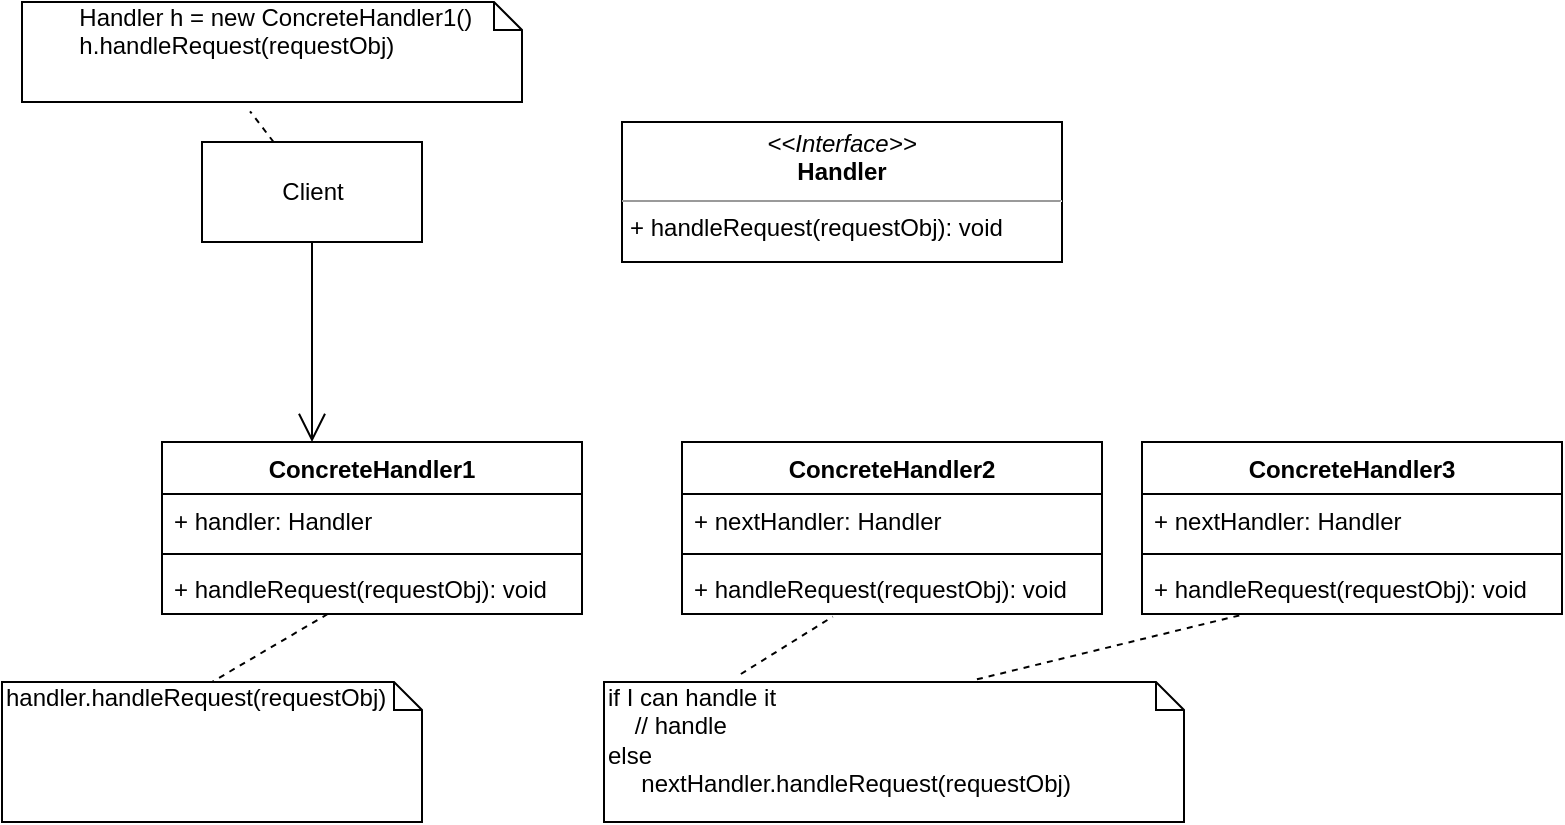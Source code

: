 <mxfile version="12.7.5" type="device"><diagram id="C5RBs43oDa-KdzZeNtuy" name="Page-1"><mxGraphModel dx="1022" dy="469" grid="1" gridSize="10" guides="1" tooltips="1" connect="1" arrows="1" fold="1" page="1" pageScale="1" pageWidth="827" pageHeight="1169" math="0" shadow="0"><root><mxCell id="WIyWlLk6GJQsqaUBKTNV-0"/><mxCell id="WIyWlLk6GJQsqaUBKTNV-1" parent="WIyWlLk6GJQsqaUBKTNV-0"/><mxCell id="g4FOCkUCnKSFJXiAM-c7-0" value="ConcreteHandler1" style="swimlane;fontStyle=1;align=center;verticalAlign=top;childLayout=stackLayout;horizontal=1;startSize=26;horizontalStack=0;resizeParent=1;resizeParentMax=0;resizeLast=0;collapsible=1;marginBottom=0;" vertex="1" parent="WIyWlLk6GJQsqaUBKTNV-1"><mxGeometry x="100" y="250" width="210" height="86" as="geometry"/></mxCell><mxCell id="g4FOCkUCnKSFJXiAM-c7-1" value="+ handler: Handler" style="text;strokeColor=none;fillColor=none;align=left;verticalAlign=top;spacingLeft=4;spacingRight=4;overflow=hidden;rotatable=0;points=[[0,0.5],[1,0.5]];portConstraint=eastwest;" vertex="1" parent="g4FOCkUCnKSFJXiAM-c7-0"><mxGeometry y="26" width="210" height="26" as="geometry"/></mxCell><mxCell id="g4FOCkUCnKSFJXiAM-c7-2" value="" style="line;strokeWidth=1;fillColor=none;align=left;verticalAlign=middle;spacingTop=-1;spacingLeft=3;spacingRight=3;rotatable=0;labelPosition=right;points=[];portConstraint=eastwest;" vertex="1" parent="g4FOCkUCnKSFJXiAM-c7-0"><mxGeometry y="52" width="210" height="8" as="geometry"/></mxCell><mxCell id="g4FOCkUCnKSFJXiAM-c7-3" value="+ handleRequest(requestObj): void" style="text;strokeColor=none;fillColor=none;align=left;verticalAlign=top;spacingLeft=4;spacingRight=4;overflow=hidden;rotatable=0;points=[[0,0.5],[1,0.5]];portConstraint=eastwest;" vertex="1" parent="g4FOCkUCnKSFJXiAM-c7-0"><mxGeometry y="60" width="210" height="26" as="geometry"/></mxCell><mxCell id="g4FOCkUCnKSFJXiAM-c7-4" value="ConcreteHandler2" style="swimlane;fontStyle=1;align=center;verticalAlign=top;childLayout=stackLayout;horizontal=1;startSize=26;horizontalStack=0;resizeParent=1;resizeParentMax=0;resizeLast=0;collapsible=1;marginBottom=0;" vertex="1" parent="WIyWlLk6GJQsqaUBKTNV-1"><mxGeometry x="360" y="250" width="210" height="86" as="geometry"/></mxCell><mxCell id="g4FOCkUCnKSFJXiAM-c7-5" value="+ nextHandler: Handler" style="text;strokeColor=none;fillColor=none;align=left;verticalAlign=top;spacingLeft=4;spacingRight=4;overflow=hidden;rotatable=0;points=[[0,0.5],[1,0.5]];portConstraint=eastwest;" vertex="1" parent="g4FOCkUCnKSFJXiAM-c7-4"><mxGeometry y="26" width="210" height="26" as="geometry"/></mxCell><mxCell id="g4FOCkUCnKSFJXiAM-c7-6" value="" style="line;strokeWidth=1;fillColor=none;align=left;verticalAlign=middle;spacingTop=-1;spacingLeft=3;spacingRight=3;rotatable=0;labelPosition=right;points=[];portConstraint=eastwest;" vertex="1" parent="g4FOCkUCnKSFJXiAM-c7-4"><mxGeometry y="52" width="210" height="8" as="geometry"/></mxCell><mxCell id="g4FOCkUCnKSFJXiAM-c7-7" value="+ handleRequest(requestObj): void" style="text;strokeColor=none;fillColor=none;align=left;verticalAlign=top;spacingLeft=4;spacingRight=4;overflow=hidden;rotatable=0;points=[[0,0.5],[1,0.5]];portConstraint=eastwest;" vertex="1" parent="g4FOCkUCnKSFJXiAM-c7-4"><mxGeometry y="60" width="210" height="26" as="geometry"/></mxCell><mxCell id="g4FOCkUCnKSFJXiAM-c7-8" value="ConcreteHandler3" style="swimlane;fontStyle=1;align=center;verticalAlign=top;childLayout=stackLayout;horizontal=1;startSize=26;horizontalStack=0;resizeParent=1;resizeParentMax=0;resizeLast=0;collapsible=1;marginBottom=0;" vertex="1" parent="WIyWlLk6GJQsqaUBKTNV-1"><mxGeometry x="590" y="250" width="210" height="86" as="geometry"/></mxCell><mxCell id="g4FOCkUCnKSFJXiAM-c7-9" value="+ nextHandler: Handler" style="text;strokeColor=none;fillColor=none;align=left;verticalAlign=top;spacingLeft=4;spacingRight=4;overflow=hidden;rotatable=0;points=[[0,0.5],[1,0.5]];portConstraint=eastwest;" vertex="1" parent="g4FOCkUCnKSFJXiAM-c7-8"><mxGeometry y="26" width="210" height="26" as="geometry"/></mxCell><mxCell id="g4FOCkUCnKSFJXiAM-c7-10" value="" style="line;strokeWidth=1;fillColor=none;align=left;verticalAlign=middle;spacingTop=-1;spacingLeft=3;spacingRight=3;rotatable=0;labelPosition=right;points=[];portConstraint=eastwest;" vertex="1" parent="g4FOCkUCnKSFJXiAM-c7-8"><mxGeometry y="52" width="210" height="8" as="geometry"/></mxCell><mxCell id="g4FOCkUCnKSFJXiAM-c7-11" value="+ handleRequest(requestObj): void" style="text;strokeColor=none;fillColor=none;align=left;verticalAlign=top;spacingLeft=4;spacingRight=4;overflow=hidden;rotatable=0;points=[[0,0.5],[1,0.5]];portConstraint=eastwest;" vertex="1" parent="g4FOCkUCnKSFJXiAM-c7-8"><mxGeometry y="60" width="210" height="26" as="geometry"/></mxCell><mxCell id="g4FOCkUCnKSFJXiAM-c7-12" value="Client" style="html=1;" vertex="1" parent="WIyWlLk6GJQsqaUBKTNV-1"><mxGeometry x="120" y="100" width="110" height="50" as="geometry"/></mxCell><mxCell id="g4FOCkUCnKSFJXiAM-c7-18" value="&lt;p style=&quot;margin: 0px ; margin-top: 4px ; text-align: center&quot;&gt;&lt;i&gt;&amp;lt;&amp;lt;Interface&amp;gt;&amp;gt;&lt;/i&gt;&lt;br&gt;&lt;b&gt;Handler&lt;/b&gt;&lt;/p&gt;&lt;hr size=&quot;1&quot;&gt;&lt;p style=&quot;margin: 0px ; margin-left: 4px&quot;&gt;&lt;/p&gt;&lt;p style=&quot;margin: 0px ; margin-left: 4px&quot;&gt;+ handleRequest(requestObj): void&lt;br&gt;&lt;br&gt;&lt;/p&gt;" style="verticalAlign=top;align=left;overflow=fill;fontSize=12;fontFamily=Helvetica;html=1;" vertex="1" parent="WIyWlLk6GJQsqaUBKTNV-1"><mxGeometry x="330" y="90" width="220" height="70" as="geometry"/></mxCell><mxCell id="g4FOCkUCnKSFJXiAM-c7-20" value="" style="endArrow=open;endFill=1;endSize=12;html=1;exitX=0.5;exitY=1;exitDx=0;exitDy=0;" edge="1" parent="WIyWlLk6GJQsqaUBKTNV-1" source="g4FOCkUCnKSFJXiAM-c7-12"><mxGeometry width="160" relative="1" as="geometry"><mxPoint x="330" y="240" as="sourcePoint"/><mxPoint x="175" y="250" as="targetPoint"/></mxGeometry></mxCell><mxCell id="g4FOCkUCnKSFJXiAM-c7-21" value="handler.handleRequest(requestObj)" style="shape=note;whiteSpace=wrap;html=1;size=14;verticalAlign=top;align=left;spacingTop=-6;" vertex="1" parent="WIyWlLk6GJQsqaUBKTNV-1"><mxGeometry x="20" y="370" width="210" height="70" as="geometry"/></mxCell><mxCell id="g4FOCkUCnKSFJXiAM-c7-22" value="&amp;nbsp; &amp;nbsp; &amp;nbsp; &amp;nbsp; Handler h = new ConcreteHandler1()&lt;br&gt;&amp;nbsp; &amp;nbsp; &amp;nbsp; &amp;nbsp; h.&lt;span style=&quot;white-space: nowrap&quot;&gt;handleRequest&lt;/span&gt;(requestObj)" style="shape=note;whiteSpace=wrap;html=1;size=14;verticalAlign=top;align=left;spacingTop=-6;" vertex="1" parent="WIyWlLk6GJQsqaUBKTNV-1"><mxGeometry x="30" y="30" width="250" height="50" as="geometry"/></mxCell><mxCell id="g4FOCkUCnKSFJXiAM-c7-24" value="if I can handle it&lt;br&gt;&amp;nbsp; &amp;nbsp; // handle&lt;br&gt;else&lt;br&gt;&amp;nbsp; &amp;nbsp; &amp;nbsp;nextHandler.handleRequest(requestObj)" style="shape=note;whiteSpace=wrap;html=1;size=14;verticalAlign=top;align=left;spacingTop=-6;" vertex="1" parent="WIyWlLk6GJQsqaUBKTNV-1"><mxGeometry x="321" y="370" width="290" height="70" as="geometry"/></mxCell><mxCell id="g4FOCkUCnKSFJXiAM-c7-26" value="" style="endArrow=none;dashed=1;html=1;entryX=0.456;entryY=1.093;entryDx=0;entryDy=0;entryPerimeter=0;" edge="1" parent="WIyWlLk6GJQsqaUBKTNV-1" source="g4FOCkUCnKSFJXiAM-c7-12" target="g4FOCkUCnKSFJXiAM-c7-22"><mxGeometry width="50" height="50" relative="1" as="geometry"><mxPoint x="390" y="270" as="sourcePoint"/><mxPoint x="440" y="220" as="targetPoint"/></mxGeometry></mxCell><mxCell id="g4FOCkUCnKSFJXiAM-c7-27" value="" style="endArrow=none;dashed=1;html=1;entryX=0.5;entryY=0;entryDx=0;entryDy=0;entryPerimeter=0;" edge="1" parent="WIyWlLk6GJQsqaUBKTNV-1" source="g4FOCkUCnKSFJXiAM-c7-3" target="g4FOCkUCnKSFJXiAM-c7-21"><mxGeometry width="50" height="50" relative="1" as="geometry"><mxPoint x="390" y="270" as="sourcePoint"/><mxPoint x="440" y="220" as="targetPoint"/></mxGeometry></mxCell><mxCell id="g4FOCkUCnKSFJXiAM-c7-28" value="" style="endArrow=none;dashed=1;html=1;entryX=0.359;entryY=1.051;entryDx=0;entryDy=0;entryPerimeter=0;exitX=0.236;exitY=-0.057;exitDx=0;exitDy=0;exitPerimeter=0;" edge="1" parent="WIyWlLk6GJQsqaUBKTNV-1" source="g4FOCkUCnKSFJXiAM-c7-24" target="g4FOCkUCnKSFJXiAM-c7-7"><mxGeometry width="50" height="50" relative="1" as="geometry"><mxPoint x="400" y="360" as="sourcePoint"/><mxPoint x="440" y="220" as="targetPoint"/></mxGeometry></mxCell><mxCell id="g4FOCkUCnKSFJXiAM-c7-29" value="" style="endArrow=none;dashed=1;html=1;exitX=0.643;exitY=-0.019;exitDx=0;exitDy=0;exitPerimeter=0;" edge="1" parent="WIyWlLk6GJQsqaUBKTNV-1" source="g4FOCkUCnKSFJXiAM-c7-24" target="g4FOCkUCnKSFJXiAM-c7-11"><mxGeometry width="50" height="50" relative="1" as="geometry"><mxPoint x="390" y="270" as="sourcePoint"/><mxPoint x="440" y="220" as="targetPoint"/></mxGeometry></mxCell></root></mxGraphModel></diagram></mxfile>